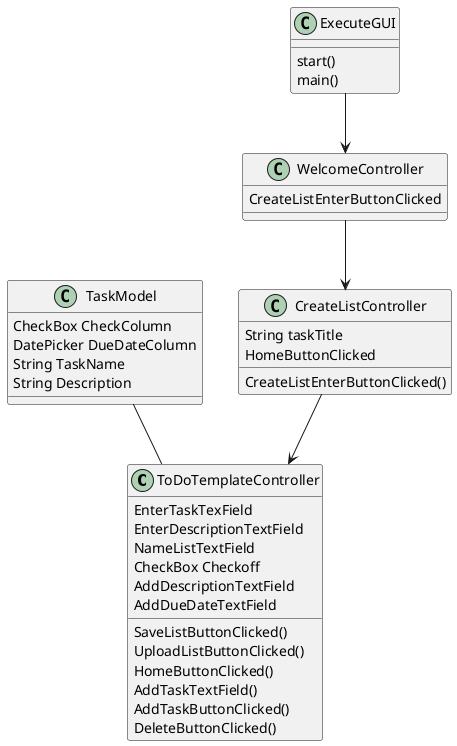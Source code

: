 @startuml
Class ToDoTemplateController{
EnterTaskTexField
EnterDescriptionTextField
SaveListButtonClicked()
UploadListButtonClicked()
HomeButtonClicked()
NameListTextField
CheckBox Checkoff
AddTaskTextField()
AddDescriptionTextField
AddDueDateTextField
AddTaskButtonClicked()
DeleteButtonClicked()
}

Class TaskModel{
CheckBox CheckColumn
DatePicker DueDateColumn
String TaskName
String Description
}

Class WelcomeController{
CreateListEnterButtonClicked
}

Class CreateListController{
String taskTitle
HomeButtonClicked
CreateListEnterButtonClicked()
}


Class ExecuteGUI{
start()
main()
}

WelcomeController-->CreateListController
CreateListController-->ToDoTemplateController
ExecuteGUI-->WelcomeController

TaskModel--ToDoTemplateController






@enduml
